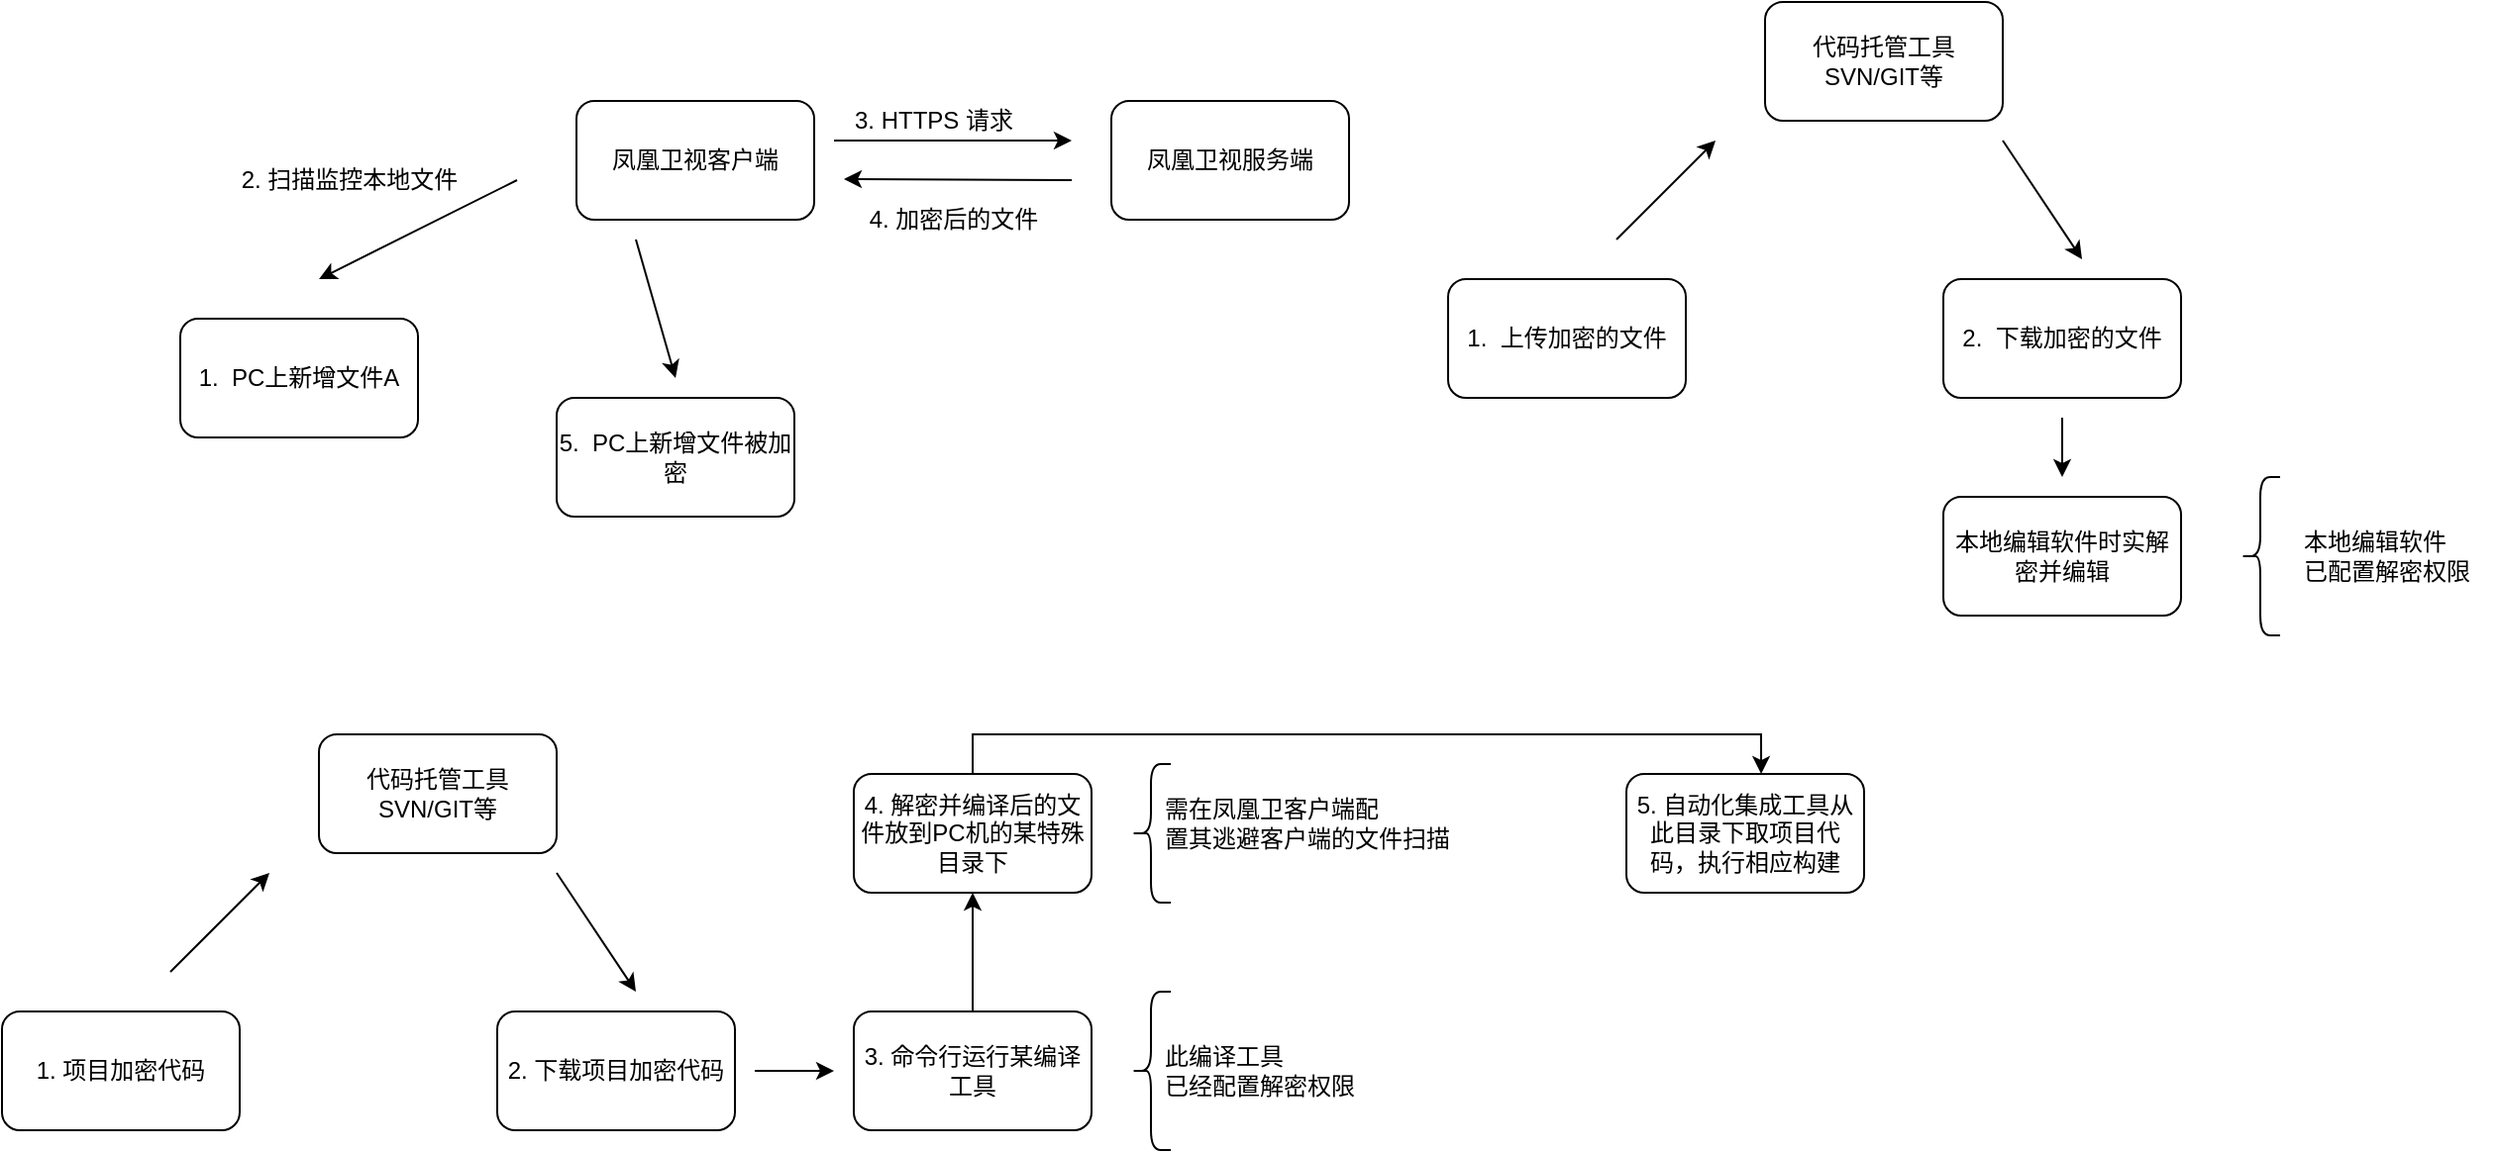 <mxfile version="12.4.2" type="github" pages="1">
  <diagram id="ay9v9nCHAeEU4v66ycQ9" name="Page-1">
    <mxGraphModel dx="1360" dy="802" grid="1" gridSize="10" guides="1" tooltips="1" connect="1" arrows="1" fold="1" page="1" pageScale="1" pageWidth="3300" pageHeight="4681" math="0" shadow="0">
      <root>
        <mxCell id="0"/>
        <mxCell id="1" parent="0"/>
        <mxCell id="7Gtm1h8T_FkD7gW4zYN4-1" value="1.&amp;nbsp; PC上新增文件A" style="rounded=1;whiteSpace=wrap;html=1;" vertex="1" parent="1">
          <mxGeometry x="160" y="200" width="120" height="60" as="geometry"/>
        </mxCell>
        <mxCell id="7Gtm1h8T_FkD7gW4zYN4-2" value="凤凰卫视客户端" style="rounded=1;whiteSpace=wrap;html=1;" vertex="1" parent="1">
          <mxGeometry x="360" y="90" width="120" height="60" as="geometry"/>
        </mxCell>
        <mxCell id="7Gtm1h8T_FkD7gW4zYN4-3" value="" style="endArrow=classic;html=1;" edge="1" parent="1">
          <mxGeometry width="50" height="50" relative="1" as="geometry">
            <mxPoint x="330" y="130" as="sourcePoint"/>
            <mxPoint x="230" y="180" as="targetPoint"/>
          </mxGeometry>
        </mxCell>
        <mxCell id="7Gtm1h8T_FkD7gW4zYN4-4" value="2.&amp;nbsp;扫描监控本地文件" style="text;html=1;align=center;verticalAlign=middle;resizable=0;points=[];;autosize=1;" vertex="1" parent="1">
          <mxGeometry x="185" y="120" width="120" height="20" as="geometry"/>
        </mxCell>
        <mxCell id="7Gtm1h8T_FkD7gW4zYN4-5" value="凤凰卫视服务端" style="rounded=1;whiteSpace=wrap;html=1;" vertex="1" parent="1">
          <mxGeometry x="630" y="90" width="120" height="60" as="geometry"/>
        </mxCell>
        <mxCell id="7Gtm1h8T_FkD7gW4zYN4-6" value="" style="endArrow=classic;html=1;" edge="1" parent="1">
          <mxGeometry width="50" height="50" relative="1" as="geometry">
            <mxPoint x="490" y="110" as="sourcePoint"/>
            <mxPoint x="610" y="110" as="targetPoint"/>
          </mxGeometry>
        </mxCell>
        <mxCell id="7Gtm1h8T_FkD7gW4zYN4-7" value="3. HTTPS&amp;nbsp;请求" style="text;html=1;align=center;verticalAlign=middle;resizable=0;points=[];;autosize=1;" vertex="1" parent="1">
          <mxGeometry x="490" y="90" width="100" height="20" as="geometry"/>
        </mxCell>
        <mxCell id="7Gtm1h8T_FkD7gW4zYN4-8" value="" style="endArrow=classic;html=1;" edge="1" parent="1">
          <mxGeometry width="50" height="50" relative="1" as="geometry">
            <mxPoint x="610" y="130" as="sourcePoint"/>
            <mxPoint x="495" y="129.5" as="targetPoint"/>
          </mxGeometry>
        </mxCell>
        <mxCell id="7Gtm1h8T_FkD7gW4zYN4-9" value="4.&amp;nbsp;加密后的文件" style="text;html=1;align=center;verticalAlign=middle;resizable=0;points=[];;autosize=1;" vertex="1" parent="1">
          <mxGeometry x="500" y="140" width="100" height="20" as="geometry"/>
        </mxCell>
        <mxCell id="7Gtm1h8T_FkD7gW4zYN4-10" value="" style="endArrow=classic;html=1;" edge="1" parent="1">
          <mxGeometry width="50" height="50" relative="1" as="geometry">
            <mxPoint x="390" y="160" as="sourcePoint"/>
            <mxPoint x="410" y="230" as="targetPoint"/>
          </mxGeometry>
        </mxCell>
        <mxCell id="7Gtm1h8T_FkD7gW4zYN4-11" value="5.&amp;nbsp; PC上新增文件被加密" style="rounded=1;whiteSpace=wrap;html=1;" vertex="1" parent="1">
          <mxGeometry x="350" y="240" width="120" height="60" as="geometry"/>
        </mxCell>
        <mxCell id="7Gtm1h8T_FkD7gW4zYN4-12" value="代码托管工具SVN/GIT等" style="rounded=1;whiteSpace=wrap;html=1;" vertex="1" parent="1">
          <mxGeometry x="960" y="40" width="120" height="60" as="geometry"/>
        </mxCell>
        <mxCell id="7Gtm1h8T_FkD7gW4zYN4-13" value="1.&amp;nbsp; 上传加密的文件" style="rounded=1;whiteSpace=wrap;html=1;" vertex="1" parent="1">
          <mxGeometry x="800" y="180" width="120" height="60" as="geometry"/>
        </mxCell>
        <mxCell id="7Gtm1h8T_FkD7gW4zYN4-14" value="" style="endArrow=classic;html=1;" edge="1" parent="1">
          <mxGeometry width="50" height="50" relative="1" as="geometry">
            <mxPoint x="885" y="160" as="sourcePoint"/>
            <mxPoint x="935" y="110" as="targetPoint"/>
          </mxGeometry>
        </mxCell>
        <mxCell id="7Gtm1h8T_FkD7gW4zYN4-15" value="2.&amp;nbsp; 下载加密的文件" style="rounded=1;whiteSpace=wrap;html=1;" vertex="1" parent="1">
          <mxGeometry x="1050" y="180" width="120" height="60" as="geometry"/>
        </mxCell>
        <mxCell id="7Gtm1h8T_FkD7gW4zYN4-16" value="" style="endArrow=classic;html=1;" edge="1" parent="1">
          <mxGeometry width="50" height="50" relative="1" as="geometry">
            <mxPoint x="1080" y="110" as="sourcePoint"/>
            <mxPoint x="1120" y="170" as="targetPoint"/>
          </mxGeometry>
        </mxCell>
        <mxCell id="7Gtm1h8T_FkD7gW4zYN4-17" value="本地编辑软件时实解密并编辑" style="rounded=1;whiteSpace=wrap;html=1;" vertex="1" parent="1">
          <mxGeometry x="1050" y="290" width="120" height="60" as="geometry"/>
        </mxCell>
        <mxCell id="7Gtm1h8T_FkD7gW4zYN4-19" value="" style="shape=curlyBracket;whiteSpace=wrap;html=1;rounded=1;" vertex="1" parent="1">
          <mxGeometry x="1200" y="280" width="20" height="80" as="geometry"/>
        </mxCell>
        <mxCell id="7Gtm1h8T_FkD7gW4zYN4-20" value="本地编辑软件&lt;br&gt;已配置解密权限" style="text;html=1;align=left;verticalAlign=middle;resizable=0;points=[];;autosize=1;" vertex="1" parent="1">
          <mxGeometry x="1230" y="305" width="100" height="30" as="geometry"/>
        </mxCell>
        <mxCell id="7Gtm1h8T_FkD7gW4zYN4-25" value="" style="endArrow=classic;html=1;" edge="1" parent="1">
          <mxGeometry width="50" height="50" relative="1" as="geometry">
            <mxPoint x="1110" y="250" as="sourcePoint"/>
            <mxPoint x="1110" y="280" as="targetPoint"/>
          </mxGeometry>
        </mxCell>
        <mxCell id="7Gtm1h8T_FkD7gW4zYN4-27" value="代码托管工具SVN/GIT等" style="rounded=1;whiteSpace=wrap;html=1;" vertex="1" parent="1">
          <mxGeometry x="230" y="410" width="120" height="60" as="geometry"/>
        </mxCell>
        <mxCell id="7Gtm1h8T_FkD7gW4zYN4-28" value="1. 项目加密代码" style="rounded=1;whiteSpace=wrap;html=1;" vertex="1" parent="1">
          <mxGeometry x="70" y="550" width="120" height="60" as="geometry"/>
        </mxCell>
        <mxCell id="7Gtm1h8T_FkD7gW4zYN4-29" value="" style="endArrow=classic;html=1;" edge="1" parent="1">
          <mxGeometry width="50" height="50" relative="1" as="geometry">
            <mxPoint x="155" y="530" as="sourcePoint"/>
            <mxPoint x="205" y="480" as="targetPoint"/>
          </mxGeometry>
        </mxCell>
        <mxCell id="7Gtm1h8T_FkD7gW4zYN4-30" value="2. 下载项目加密代码" style="rounded=1;whiteSpace=wrap;html=1;" vertex="1" parent="1">
          <mxGeometry x="320" y="550" width="120" height="60" as="geometry"/>
        </mxCell>
        <mxCell id="7Gtm1h8T_FkD7gW4zYN4-31" value="" style="endArrow=classic;html=1;" edge="1" parent="1">
          <mxGeometry width="50" height="50" relative="1" as="geometry">
            <mxPoint x="350" y="480" as="sourcePoint"/>
            <mxPoint x="390" y="540" as="targetPoint"/>
          </mxGeometry>
        </mxCell>
        <mxCell id="7Gtm1h8T_FkD7gW4zYN4-32" value="3.&amp;nbsp;命令行运行某编译工具" style="rounded=1;whiteSpace=wrap;html=1;" vertex="1" parent="1">
          <mxGeometry x="500" y="550" width="120" height="60" as="geometry"/>
        </mxCell>
        <mxCell id="7Gtm1h8T_FkD7gW4zYN4-33" value="" style="shape=curlyBracket;whiteSpace=wrap;html=1;rounded=1;" vertex="1" parent="1">
          <mxGeometry x="640" y="540" width="20" height="80" as="geometry"/>
        </mxCell>
        <mxCell id="7Gtm1h8T_FkD7gW4zYN4-34" value="此编译工具&lt;br&gt;已经配置解密权限" style="text;html=1;align=left;verticalAlign=middle;resizable=0;points=[];;autosize=1;" vertex="1" parent="1">
          <mxGeometry x="655" y="565" width="110" height="30" as="geometry"/>
        </mxCell>
        <mxCell id="7Gtm1h8T_FkD7gW4zYN4-38" value="" style="endArrow=classic;html=1;" edge="1" parent="1">
          <mxGeometry width="50" height="50" relative="1" as="geometry">
            <mxPoint x="450" y="580" as="sourcePoint"/>
            <mxPoint x="490" y="580" as="targetPoint"/>
          </mxGeometry>
        </mxCell>
        <mxCell id="7Gtm1h8T_FkD7gW4zYN4-44" style="edgeStyle=orthogonalEdgeStyle;rounded=0;orthogonalLoop=1;jettySize=auto;html=1;exitX=0.5;exitY=0;exitDx=0;exitDy=0;entryX=0.567;entryY=0;entryDx=0;entryDy=0;entryPerimeter=0;" edge="1" parent="1" source="7Gtm1h8T_FkD7gW4zYN4-39" target="7Gtm1h8T_FkD7gW4zYN4-43">
          <mxGeometry relative="1" as="geometry"/>
        </mxCell>
        <mxCell id="7Gtm1h8T_FkD7gW4zYN4-39" value="4.&amp;nbsp;解密并编译后的文件放到PC机的某特殊目录下" style="rounded=1;whiteSpace=wrap;html=1;" vertex="1" parent="1">
          <mxGeometry x="500" y="430" width="120" height="60" as="geometry"/>
        </mxCell>
        <mxCell id="7Gtm1h8T_FkD7gW4zYN4-40" value="" style="endArrow=classic;html=1;exitX=0.5;exitY=0;exitDx=0;exitDy=0;entryX=0.5;entryY=1;entryDx=0;entryDy=0;" edge="1" parent="1" source="7Gtm1h8T_FkD7gW4zYN4-32" target="7Gtm1h8T_FkD7gW4zYN4-39">
          <mxGeometry width="50" height="50" relative="1" as="geometry">
            <mxPoint x="540" y="550" as="sourcePoint"/>
            <mxPoint x="590" y="500" as="targetPoint"/>
          </mxGeometry>
        </mxCell>
        <mxCell id="7Gtm1h8T_FkD7gW4zYN4-41" value="" style="shape=curlyBracket;whiteSpace=wrap;html=1;rounded=1;" vertex="1" parent="1">
          <mxGeometry x="640" y="425" width="20" height="70" as="geometry"/>
        </mxCell>
        <mxCell id="7Gtm1h8T_FkD7gW4zYN4-42" value="需在凤凰卫客户端配&lt;br&gt;置其逃避客户端的文件扫描" style="text;html=1;align=left;verticalAlign=middle;resizable=0;points=[];;autosize=1;" vertex="1" parent="1">
          <mxGeometry x="655" y="440" width="160" height="30" as="geometry"/>
        </mxCell>
        <mxCell id="7Gtm1h8T_FkD7gW4zYN4-43" value="5.&amp;nbsp;自动化集成工具从此目录下取项目代码，执行相应构建" style="rounded=1;whiteSpace=wrap;html=1;" vertex="1" parent="1">
          <mxGeometry x="890" y="430" width="120" height="60" as="geometry"/>
        </mxCell>
      </root>
    </mxGraphModel>
  </diagram>
</mxfile>
